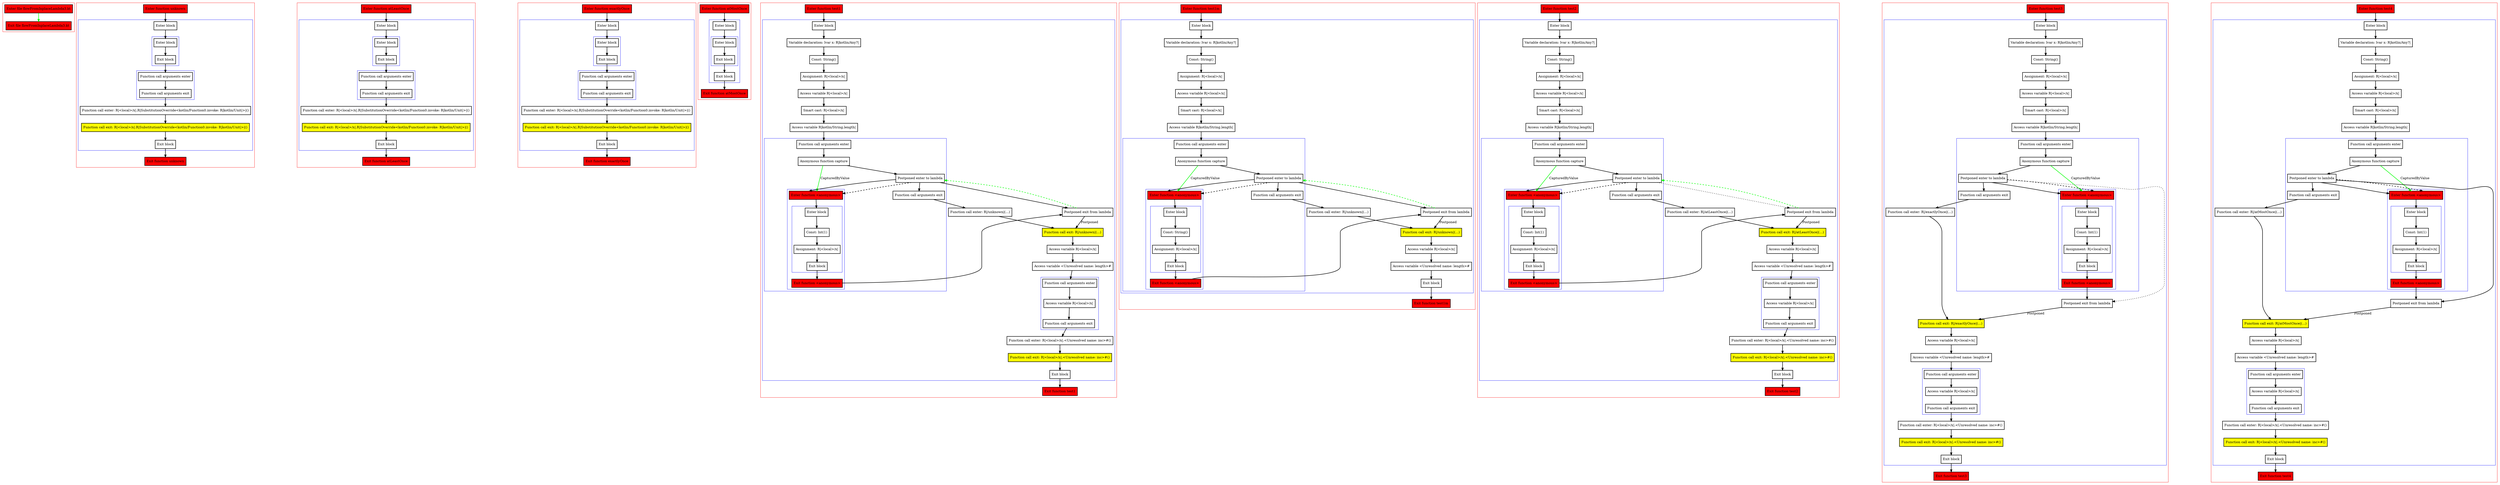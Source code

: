digraph flowFromInplaceLambda3_kt {
    graph [nodesep=3]
    node [shape=box penwidth=2]
    edge [penwidth=2]

    subgraph cluster_0 {
        color=red
        0 [label="Enter file flowFromInplaceLambda3.kt" style="filled" fillcolor=red];
        1 [label="Exit file flowFromInplaceLambda3.kt" style="filled" fillcolor=red];
    }
    0 -> {1} [color=green];

    subgraph cluster_1 {
        color=red
        2 [label="Enter function unknown" style="filled" fillcolor=red];
        subgraph cluster_2 {
            color=blue
            3 [label="Enter block"];
            subgraph cluster_3 {
                color=blue
                4 [label="Enter block"];
                5 [label="Exit block"];
            }
            subgraph cluster_4 {
                color=blue
                6 [label="Function call arguments enter"];
                7 [label="Function call arguments exit"];
            }
            8 [label="Function call enter: R|<local>/x|.R|SubstitutionOverride<kotlin/Function0.invoke: R|kotlin/Unit|>|()"];
            9 [label="Function call exit: R|<local>/x|.R|SubstitutionOverride<kotlin/Function0.invoke: R|kotlin/Unit|>|()" style="filled" fillcolor=yellow];
            10 [label="Exit block"];
        }
        11 [label="Exit function unknown" style="filled" fillcolor=red];
    }
    2 -> {3};
    3 -> {4};
    4 -> {5};
    5 -> {6};
    6 -> {7};
    7 -> {8};
    8 -> {9};
    9 -> {10};
    10 -> {11};

    subgraph cluster_5 {
        color=red
        12 [label="Enter function atLeastOnce" style="filled" fillcolor=red];
        subgraph cluster_6 {
            color=blue
            13 [label="Enter block"];
            subgraph cluster_7 {
                color=blue
                14 [label="Enter block"];
                15 [label="Exit block"];
            }
            subgraph cluster_8 {
                color=blue
                16 [label="Function call arguments enter"];
                17 [label="Function call arguments exit"];
            }
            18 [label="Function call enter: R|<local>/x|.R|SubstitutionOverride<kotlin/Function0.invoke: R|kotlin/Unit|>|()"];
            19 [label="Function call exit: R|<local>/x|.R|SubstitutionOverride<kotlin/Function0.invoke: R|kotlin/Unit|>|()" style="filled" fillcolor=yellow];
            20 [label="Exit block"];
        }
        21 [label="Exit function atLeastOnce" style="filled" fillcolor=red];
    }
    12 -> {13};
    13 -> {14};
    14 -> {15};
    15 -> {16};
    16 -> {17};
    17 -> {18};
    18 -> {19};
    19 -> {20};
    20 -> {21};

    subgraph cluster_9 {
        color=red
        22 [label="Enter function exactlyOnce" style="filled" fillcolor=red];
        subgraph cluster_10 {
            color=blue
            23 [label="Enter block"];
            subgraph cluster_11 {
                color=blue
                24 [label="Enter block"];
                25 [label="Exit block"];
            }
            subgraph cluster_12 {
                color=blue
                26 [label="Function call arguments enter"];
                27 [label="Function call arguments exit"];
            }
            28 [label="Function call enter: R|<local>/x|.R|SubstitutionOverride<kotlin/Function0.invoke: R|kotlin/Unit|>|()"];
            29 [label="Function call exit: R|<local>/x|.R|SubstitutionOverride<kotlin/Function0.invoke: R|kotlin/Unit|>|()" style="filled" fillcolor=yellow];
            30 [label="Exit block"];
        }
        31 [label="Exit function exactlyOnce" style="filled" fillcolor=red];
    }
    22 -> {23};
    23 -> {24};
    24 -> {25};
    25 -> {26};
    26 -> {27};
    27 -> {28};
    28 -> {29};
    29 -> {30};
    30 -> {31};

    subgraph cluster_13 {
        color=red
        32 [label="Enter function atMostOnce" style="filled" fillcolor=red];
        subgraph cluster_14 {
            color=blue
            33 [label="Enter block"];
            subgraph cluster_15 {
                color=blue
                34 [label="Enter block"];
                35 [label="Exit block"];
            }
            36 [label="Exit block"];
        }
        37 [label="Exit function atMostOnce" style="filled" fillcolor=red];
    }
    32 -> {33};
    33 -> {34};
    34 -> {35};
    35 -> {36};
    36 -> {37};

    subgraph cluster_16 {
        color=red
        38 [label="Enter function test1" style="filled" fillcolor=red];
        subgraph cluster_17 {
            color=blue
            39 [label="Enter block"];
            40 [label="Variable declaration: lvar x: R|kotlin/Any?|"];
            41 [label="Const: String()"];
            42 [label="Assignment: R|<local>/x|"];
            43 [label="Access variable R|<local>/x|"];
            44 [label="Smart cast: R|<local>/x|"];
            45 [label="Access variable R|kotlin/String.length|"];
            subgraph cluster_18 {
                color=blue
                46 [label="Function call arguments enter"];
                47 [label="Anonymous function capture"];
                48 [label="Postponed enter to lambda"];
                subgraph cluster_19 {
                    color=blue
                    49 [label="Enter function <anonymous>" style="filled" fillcolor=red];
                    subgraph cluster_20 {
                        color=blue
                        50 [label="Enter block"];
                        51 [label="Const: Int(1)"];
                        52 [label="Assignment: R|<local>/x|"];
                        53 [label="Exit block"];
                    }
                    54 [label="Exit function <anonymous>" style="filled" fillcolor=red];
                }
                55 [label="Function call arguments exit"];
            }
            56 [label="Function call enter: R|/unknown|(...)"];
            57 [label="Postponed exit from lambda"];
            58 [label="Function call exit: R|/unknown|(...)" style="filled" fillcolor=yellow];
            59 [label="Access variable R|<local>/x|"];
            60 [label="Access variable <Unresolved name: length>#"];
            subgraph cluster_21 {
                color=blue
                61 [label="Function call arguments enter"];
                62 [label="Access variable R|<local>/x|"];
                63 [label="Function call arguments exit"];
            }
            64 [label="Function call enter: R|<local>/x|.<Unresolved name: inc>#()"];
            65 [label="Function call exit: R|<local>/x|.<Unresolved name: inc>#()" style="filled" fillcolor=yellow];
            66 [label="Exit block"];
        }
        67 [label="Exit function test1" style="filled" fillcolor=red];
    }
    38 -> {39};
    39 -> {40};
    40 -> {41};
    41 -> {42};
    42 -> {43};
    43 -> {44};
    44 -> {45};
    45 -> {46};
    46 -> {47};
    47 -> {48};
    47 -> {49} [color=green label="CapturedByValue"];
    48 -> {49 55 57};
    48 -> {49} [style=dashed];
    49 -> {50};
    50 -> {51};
    51 -> {52};
    52 -> {53};
    53 -> {54};
    54 -> {57};
    55 -> {56};
    56 -> {58};
    57 -> {48} [color=green style=dashed];
    57 -> {58} [label="Postponed"];
    58 -> {59};
    59 -> {60};
    60 -> {61};
    61 -> {62};
    62 -> {63};
    63 -> {64};
    64 -> {65};
    65 -> {66};
    66 -> {67};

    subgraph cluster_22 {
        color=red
        68 [label="Enter function test1m" style="filled" fillcolor=red];
        subgraph cluster_23 {
            color=blue
            69 [label="Enter block"];
            70 [label="Variable declaration: lvar x: R|kotlin/Any?|"];
            71 [label="Const: String()"];
            72 [label="Assignment: R|<local>/x|"];
            73 [label="Access variable R|<local>/x|"];
            74 [label="Smart cast: R|<local>/x|"];
            75 [label="Access variable R|kotlin/String.length|"];
            subgraph cluster_24 {
                color=blue
                76 [label="Function call arguments enter"];
                77 [label="Anonymous function capture"];
                78 [label="Postponed enter to lambda"];
                subgraph cluster_25 {
                    color=blue
                    79 [label="Enter function <anonymous>" style="filled" fillcolor=red];
                    subgraph cluster_26 {
                        color=blue
                        80 [label="Enter block"];
                        81 [label="Const: String()"];
                        82 [label="Assignment: R|<local>/x|"];
                        83 [label="Exit block"];
                    }
                    84 [label="Exit function <anonymous>" style="filled" fillcolor=red];
                }
                85 [label="Function call arguments exit"];
            }
            86 [label="Function call enter: R|/unknown|(...)"];
            87 [label="Postponed exit from lambda"];
            88 [label="Function call exit: R|/unknown|(...)" style="filled" fillcolor=yellow];
            89 [label="Access variable R|<local>/x|"];
            90 [label="Access variable <Unresolved name: length>#"];
            91 [label="Exit block"];
        }
        92 [label="Exit function test1m" style="filled" fillcolor=red];
    }
    68 -> {69};
    69 -> {70};
    70 -> {71};
    71 -> {72};
    72 -> {73};
    73 -> {74};
    74 -> {75};
    75 -> {76};
    76 -> {77};
    77 -> {78};
    77 -> {79} [color=green label="CapturedByValue"];
    78 -> {79 85 87};
    78 -> {79} [style=dashed];
    79 -> {80};
    80 -> {81};
    81 -> {82};
    82 -> {83};
    83 -> {84};
    84 -> {87};
    85 -> {86};
    86 -> {88};
    87 -> {78} [color=green style=dashed];
    87 -> {88} [label="Postponed"];
    88 -> {89};
    89 -> {90};
    90 -> {91};
    91 -> {92};

    subgraph cluster_27 {
        color=red
        93 [label="Enter function test2" style="filled" fillcolor=red];
        subgraph cluster_28 {
            color=blue
            94 [label="Enter block"];
            95 [label="Variable declaration: lvar x: R|kotlin/Any?|"];
            96 [label="Const: String()"];
            97 [label="Assignment: R|<local>/x|"];
            98 [label="Access variable R|<local>/x|"];
            99 [label="Smart cast: R|<local>/x|"];
            100 [label="Access variable R|kotlin/String.length|"];
            subgraph cluster_29 {
                color=blue
                101 [label="Function call arguments enter"];
                102 [label="Anonymous function capture"];
                103 [label="Postponed enter to lambda"];
                subgraph cluster_30 {
                    color=blue
                    104 [label="Enter function <anonymous>" style="filled" fillcolor=red];
                    subgraph cluster_31 {
                        color=blue
                        105 [label="Enter block"];
                        106 [label="Const: Int(1)"];
                        107 [label="Assignment: R|<local>/x|"];
                        108 [label="Exit block"];
                    }
                    109 [label="Exit function <anonymous>" style="filled" fillcolor=red];
                }
                110 [label="Function call arguments exit"];
            }
            111 [label="Function call enter: R|/atLeastOnce|(...)"];
            112 [label="Postponed exit from lambda"];
            113 [label="Function call exit: R|/atLeastOnce|(...)" style="filled" fillcolor=yellow];
            114 [label="Access variable R|<local>/x|"];
            115 [label="Access variable <Unresolved name: length>#"];
            subgraph cluster_32 {
                color=blue
                116 [label="Function call arguments enter"];
                117 [label="Access variable R|<local>/x|"];
                118 [label="Function call arguments exit"];
            }
            119 [label="Function call enter: R|<local>/x|.<Unresolved name: inc>#()"];
            120 [label="Function call exit: R|<local>/x|.<Unresolved name: inc>#()" style="filled" fillcolor=yellow];
            121 [label="Exit block"];
        }
        122 [label="Exit function test2" style="filled" fillcolor=red];
    }
    93 -> {94};
    94 -> {95};
    95 -> {96};
    96 -> {97};
    97 -> {98};
    98 -> {99};
    99 -> {100};
    100 -> {101};
    101 -> {102};
    102 -> {103};
    102 -> {104} [color=green label="CapturedByValue"];
    103 -> {104 110};
    103 -> {112} [style=dotted];
    103 -> {104} [style=dashed];
    104 -> {105};
    105 -> {106};
    106 -> {107};
    107 -> {108};
    108 -> {109};
    109 -> {112};
    110 -> {111};
    111 -> {113};
    112 -> {103} [color=green style=dashed];
    112 -> {113} [label="Postponed"];
    113 -> {114};
    114 -> {115};
    115 -> {116};
    116 -> {117};
    117 -> {118};
    118 -> {119};
    119 -> {120};
    120 -> {121};
    121 -> {122};

    subgraph cluster_33 {
        color=red
        123 [label="Enter function test3" style="filled" fillcolor=red];
        subgraph cluster_34 {
            color=blue
            124 [label="Enter block"];
            125 [label="Variable declaration: lvar x: R|kotlin/Any?|"];
            126 [label="Const: String()"];
            127 [label="Assignment: R|<local>/x|"];
            128 [label="Access variable R|<local>/x|"];
            129 [label="Smart cast: R|<local>/x|"];
            130 [label="Access variable R|kotlin/String.length|"];
            subgraph cluster_35 {
                color=blue
                131 [label="Function call arguments enter"];
                132 [label="Anonymous function capture"];
                133 [label="Postponed enter to lambda"];
                subgraph cluster_36 {
                    color=blue
                    134 [label="Enter function <anonymous>" style="filled" fillcolor=red];
                    subgraph cluster_37 {
                        color=blue
                        135 [label="Enter block"];
                        136 [label="Const: Int(1)"];
                        137 [label="Assignment: R|<local>/x|"];
                        138 [label="Exit block"];
                    }
                    139 [label="Exit function <anonymous>" style="filled" fillcolor=red];
                }
                140 [label="Function call arguments exit"];
            }
            141 [label="Function call enter: R|/exactlyOnce|(...)"];
            142 [label="Postponed exit from lambda"];
            143 [label="Function call exit: R|/exactlyOnce|(...)" style="filled" fillcolor=yellow];
            144 [label="Access variable R|<local>/x|"];
            145 [label="Access variable <Unresolved name: length>#"];
            subgraph cluster_38 {
                color=blue
                146 [label="Function call arguments enter"];
                147 [label="Access variable R|<local>/x|"];
                148 [label="Function call arguments exit"];
            }
            149 [label="Function call enter: R|<local>/x|.<Unresolved name: inc>#()"];
            150 [label="Function call exit: R|<local>/x|.<Unresolved name: inc>#()" style="filled" fillcolor=yellow];
            151 [label="Exit block"];
        }
        152 [label="Exit function test3" style="filled" fillcolor=red];
    }
    123 -> {124};
    124 -> {125};
    125 -> {126};
    126 -> {127};
    127 -> {128};
    128 -> {129};
    129 -> {130};
    130 -> {131};
    131 -> {132};
    132 -> {133};
    132 -> {134} [color=green label="CapturedByValue"];
    133 -> {134 140};
    133 -> {142} [style=dotted];
    133 -> {134} [style=dashed];
    134 -> {135};
    135 -> {136};
    136 -> {137};
    137 -> {138};
    138 -> {139};
    139 -> {142};
    140 -> {141};
    141 -> {143};
    142 -> {143} [label="Postponed"];
    143 -> {144};
    144 -> {145};
    145 -> {146};
    146 -> {147};
    147 -> {148};
    148 -> {149};
    149 -> {150};
    150 -> {151};
    151 -> {152};

    subgraph cluster_39 {
        color=red
        153 [label="Enter function test4" style="filled" fillcolor=red];
        subgraph cluster_40 {
            color=blue
            154 [label="Enter block"];
            155 [label="Variable declaration: lvar x: R|kotlin/Any?|"];
            156 [label="Const: String()"];
            157 [label="Assignment: R|<local>/x|"];
            158 [label="Access variable R|<local>/x|"];
            159 [label="Smart cast: R|<local>/x|"];
            160 [label="Access variable R|kotlin/String.length|"];
            subgraph cluster_41 {
                color=blue
                161 [label="Function call arguments enter"];
                162 [label="Anonymous function capture"];
                163 [label="Postponed enter to lambda"];
                subgraph cluster_42 {
                    color=blue
                    164 [label="Enter function <anonymous>" style="filled" fillcolor=red];
                    subgraph cluster_43 {
                        color=blue
                        165 [label="Enter block"];
                        166 [label="Const: Int(1)"];
                        167 [label="Assignment: R|<local>/x|"];
                        168 [label="Exit block"];
                    }
                    169 [label="Exit function <anonymous>" style="filled" fillcolor=red];
                }
                170 [label="Function call arguments exit"];
            }
            171 [label="Function call enter: R|/atMostOnce|(...)"];
            172 [label="Postponed exit from lambda"];
            173 [label="Function call exit: R|/atMostOnce|(...)" style="filled" fillcolor=yellow];
            174 [label="Access variable R|<local>/x|"];
            175 [label="Access variable <Unresolved name: length>#"];
            subgraph cluster_44 {
                color=blue
                176 [label="Function call arguments enter"];
                177 [label="Access variable R|<local>/x|"];
                178 [label="Function call arguments exit"];
            }
            179 [label="Function call enter: R|<local>/x|.<Unresolved name: inc>#()"];
            180 [label="Function call exit: R|<local>/x|.<Unresolved name: inc>#()" style="filled" fillcolor=yellow];
            181 [label="Exit block"];
        }
        182 [label="Exit function test4" style="filled" fillcolor=red];
    }
    153 -> {154};
    154 -> {155};
    155 -> {156};
    156 -> {157};
    157 -> {158};
    158 -> {159};
    159 -> {160};
    160 -> {161};
    161 -> {162};
    162 -> {163};
    162 -> {164} [color=green label="CapturedByValue"];
    163 -> {164 170 172};
    163 -> {164} [style=dashed];
    164 -> {165};
    165 -> {166};
    166 -> {167};
    167 -> {168};
    168 -> {169};
    169 -> {172};
    170 -> {171};
    171 -> {173};
    172 -> {173} [label="Postponed"];
    173 -> {174};
    174 -> {175};
    175 -> {176};
    176 -> {177};
    177 -> {178};
    178 -> {179};
    179 -> {180};
    180 -> {181};
    181 -> {182};

}
